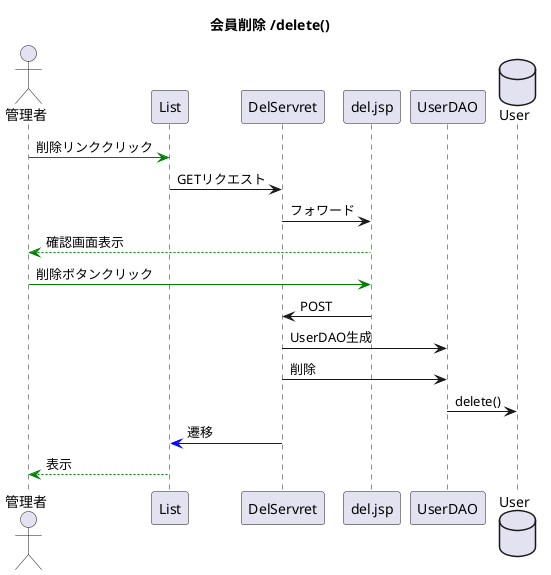 @startuml
title 会員削除 /delete()
actor 管理者
database User

管理者 -[#green]> List:削除リンククリック
List ->DelServret:GETリクエスト
DelServret -> del.jsp:フォワード
del.jsp --[#green]> 管理者:確認画面表示
管理者 -[#green]> del.jsp:削除ボタンクリック
del.jsp -> DelServret:POST
DelServret -> UserDAO:UserDAO生成
DelServret -> UserDAO:削除
UserDAO -> User:delete()
DelServret-[#blue]> List:遷移
List --[#green]> 管理者:表示
database User
@enduml